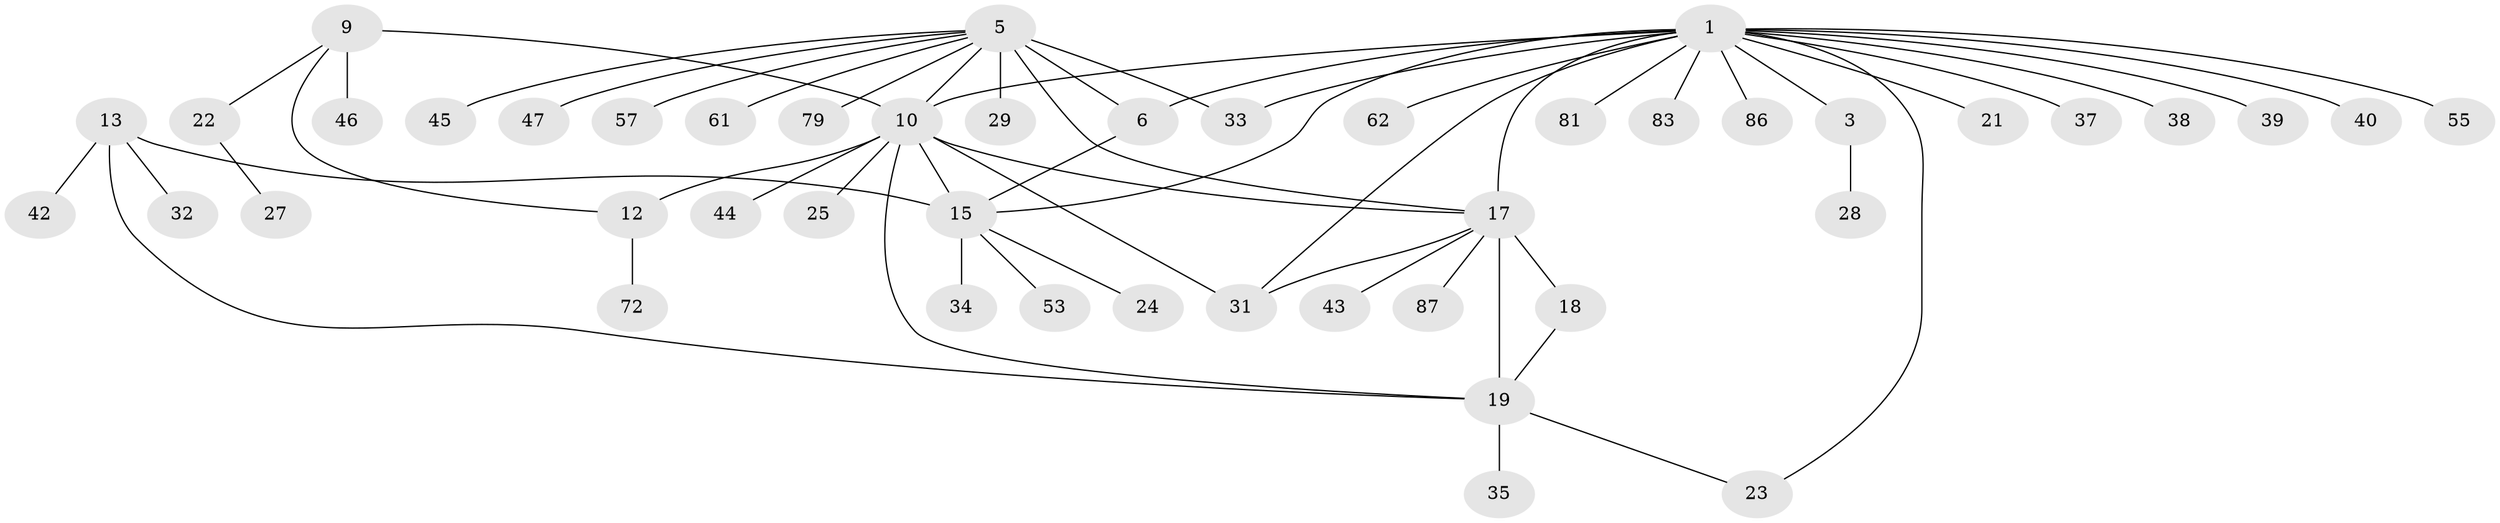 // original degree distribution, {9: 0.053763440860215055, 4: 0.053763440860215055, 11: 0.010752688172043012, 8: 0.03225806451612903, 6: 0.010752688172043012, 3: 0.043010752688172046, 7: 0.021505376344086023, 14: 0.010752688172043012, 5: 0.021505376344086023, 2: 0.1827956989247312, 1: 0.5591397849462365}
// Generated by graph-tools (version 1.1) at 2025/19/03/04/25 18:19:51]
// undirected, 46 vertices, 58 edges
graph export_dot {
graph [start="1"]
  node [color=gray90,style=filled];
  1 [super="+2+4"];
  3;
  5 [super="+49+8+30"];
  6 [super="+7+67"];
  9 [super="+51+36"];
  10 [super="+11+41+84+92+90+71"];
  12;
  13 [super="+14"];
  15 [super="+16+58"];
  17 [super="+20"];
  18 [super="+63"];
  19;
  21 [super="+26"];
  22;
  23;
  24;
  25;
  27 [super="+69"];
  28;
  29;
  31 [super="+48"];
  32;
  33;
  34;
  35;
  37;
  38 [super="+89"];
  39;
  40;
  42 [super="+85+75"];
  43 [super="+52"];
  44;
  45;
  46;
  47;
  53;
  55;
  57 [super="+93"];
  61;
  62;
  72;
  79;
  81;
  83;
  86;
  87;
  1 -- 3 [weight=3];
  1 -- 6;
  1 -- 17 [weight=2];
  1 -- 23;
  1 -- 55;
  1 -- 62;
  1 -- 81;
  1 -- 38;
  1 -- 40;
  1 -- 10 [weight=2];
  1 -- 21;
  1 -- 33;
  1 -- 37;
  1 -- 39;
  1 -- 15;
  1 -- 83;
  1 -- 86;
  1 -- 31;
  3 -- 28;
  5 -- 6 [weight=4];
  5 -- 10;
  5 -- 17;
  5 -- 29;
  5 -- 61;
  5 -- 33;
  5 -- 47;
  5 -- 57;
  5 -- 45;
  5 -- 79;
  6 -- 15;
  9 -- 10 [weight=2];
  9 -- 12;
  9 -- 22;
  9 -- 46;
  10 -- 12 [weight=2];
  10 -- 19;
  10 -- 44;
  10 -- 25;
  10 -- 15 [weight=2];
  10 -- 31;
  10 -- 17;
  12 -- 72;
  13 -- 15 [weight=4];
  13 -- 19;
  13 -- 32;
  13 -- 42;
  15 -- 53;
  15 -- 24;
  15 -- 34;
  17 -- 18 [weight=2];
  17 -- 19 [weight=2];
  17 -- 43;
  17 -- 87;
  17 -- 31;
  18 -- 19;
  19 -- 23;
  19 -- 35;
  22 -- 27;
}
